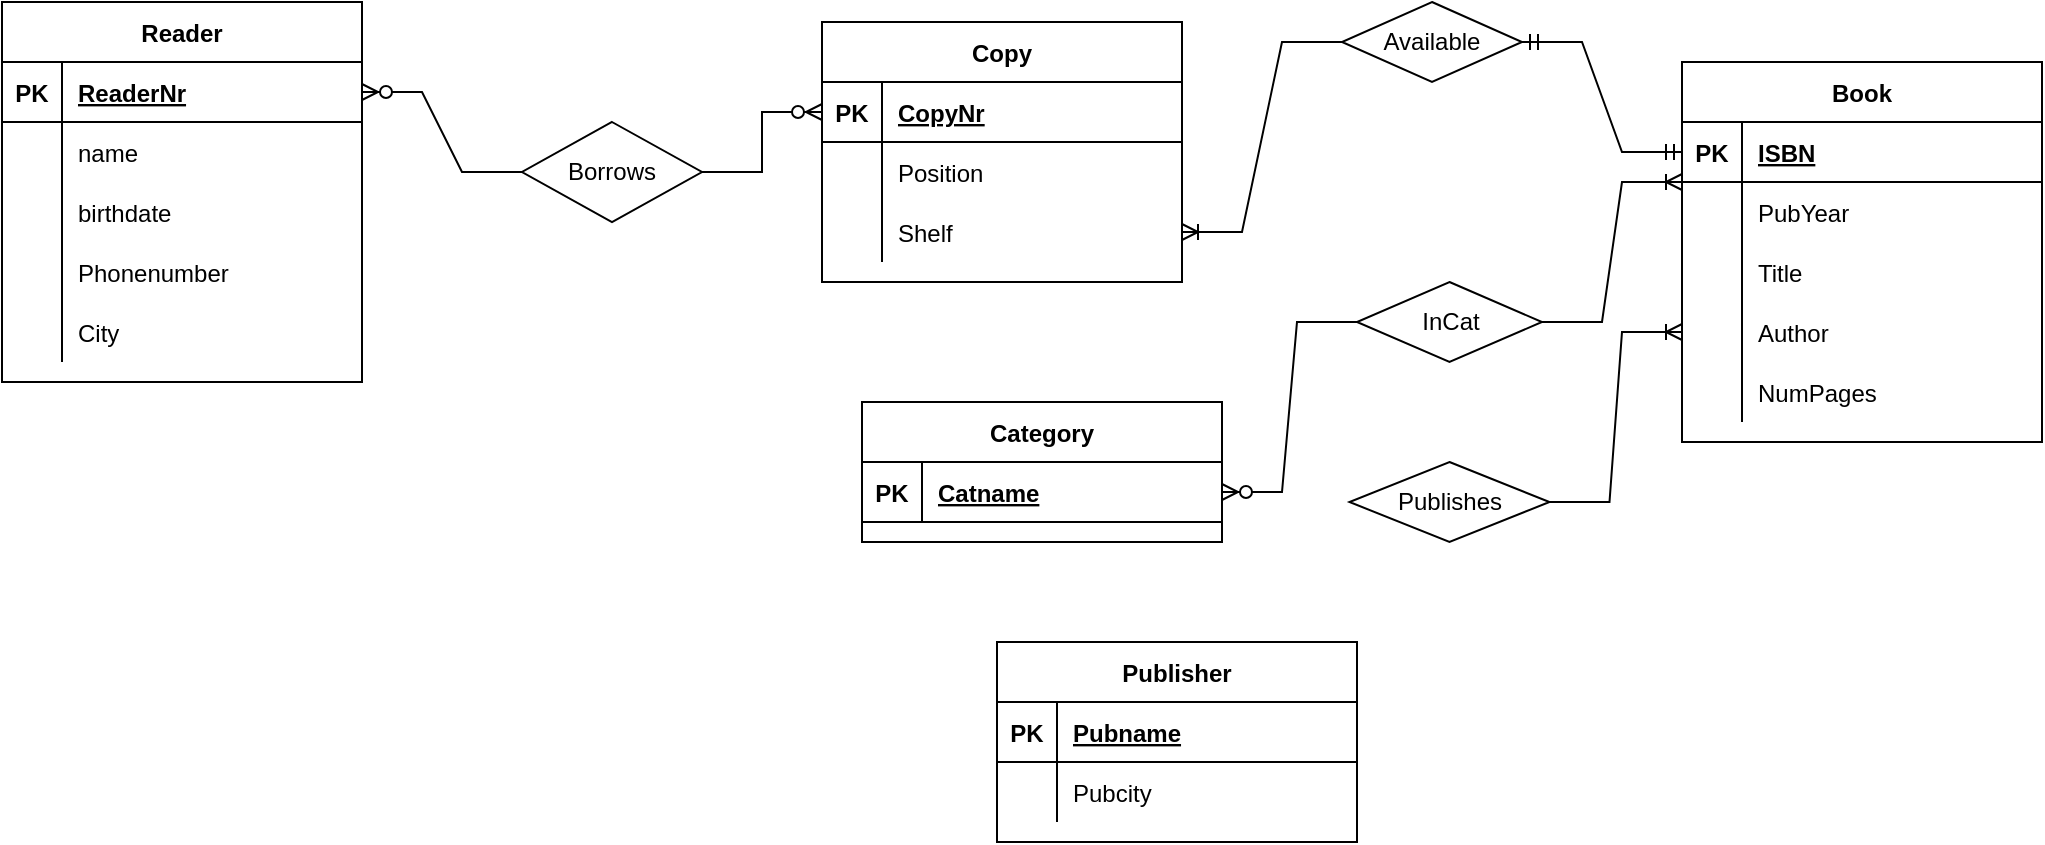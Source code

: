 <mxfile version="16.6.4" type="github">
  <diagram id="YbDaTzTtD6lh9NlxWubb" name="Page-1">
    <mxGraphModel dx="1038" dy="579" grid="1" gridSize="10" guides="1" tooltips="1" connect="1" arrows="1" fold="1" page="1" pageScale="1" pageWidth="1100" pageHeight="850" math="0" shadow="0">
      <root>
        <mxCell id="0" />
        <mxCell id="1" parent="0" />
        <mxCell id="0ZqZkq0Nvg_SHsVVWNpd-1" value="Reader" style="shape=table;startSize=30;container=1;collapsible=1;childLayout=tableLayout;fixedRows=1;rowLines=0;fontStyle=1;align=center;resizeLast=1;" parent="1" vertex="1">
          <mxGeometry x="50" y="120" width="180" height="190" as="geometry" />
        </mxCell>
        <mxCell id="0ZqZkq0Nvg_SHsVVWNpd-2" value="" style="shape=tableRow;horizontal=0;startSize=0;swimlaneHead=0;swimlaneBody=0;fillColor=none;collapsible=0;dropTarget=0;points=[[0,0.5],[1,0.5]];portConstraint=eastwest;top=0;left=0;right=0;bottom=1;" parent="0ZqZkq0Nvg_SHsVVWNpd-1" vertex="1">
          <mxGeometry y="30" width="180" height="30" as="geometry" />
        </mxCell>
        <mxCell id="0ZqZkq0Nvg_SHsVVWNpd-3" value="PK" style="shape=partialRectangle;connectable=0;fillColor=none;top=0;left=0;bottom=0;right=0;fontStyle=1;overflow=hidden;" parent="0ZqZkq0Nvg_SHsVVWNpd-2" vertex="1">
          <mxGeometry width="30" height="30" as="geometry">
            <mxRectangle width="30" height="30" as="alternateBounds" />
          </mxGeometry>
        </mxCell>
        <mxCell id="0ZqZkq0Nvg_SHsVVWNpd-4" value="ReaderNr" style="shape=partialRectangle;connectable=0;fillColor=none;top=0;left=0;bottom=0;right=0;align=left;spacingLeft=6;fontStyle=5;overflow=hidden;" parent="0ZqZkq0Nvg_SHsVVWNpd-2" vertex="1">
          <mxGeometry x="30" width="150" height="30" as="geometry">
            <mxRectangle width="150" height="30" as="alternateBounds" />
          </mxGeometry>
        </mxCell>
        <mxCell id="0ZqZkq0Nvg_SHsVVWNpd-5" value="" style="shape=tableRow;horizontal=0;startSize=0;swimlaneHead=0;swimlaneBody=0;fillColor=none;collapsible=0;dropTarget=0;points=[[0,0.5],[1,0.5]];portConstraint=eastwest;top=0;left=0;right=0;bottom=0;" parent="0ZqZkq0Nvg_SHsVVWNpd-1" vertex="1">
          <mxGeometry y="60" width="180" height="30" as="geometry" />
        </mxCell>
        <mxCell id="0ZqZkq0Nvg_SHsVVWNpd-6" value="" style="shape=partialRectangle;connectable=0;fillColor=none;top=0;left=0;bottom=0;right=0;editable=1;overflow=hidden;" parent="0ZqZkq0Nvg_SHsVVWNpd-5" vertex="1">
          <mxGeometry width="30" height="30" as="geometry">
            <mxRectangle width="30" height="30" as="alternateBounds" />
          </mxGeometry>
        </mxCell>
        <mxCell id="0ZqZkq0Nvg_SHsVVWNpd-7" value="name" style="shape=partialRectangle;connectable=0;fillColor=none;top=0;left=0;bottom=0;right=0;align=left;spacingLeft=6;overflow=hidden;" parent="0ZqZkq0Nvg_SHsVVWNpd-5" vertex="1">
          <mxGeometry x="30" width="150" height="30" as="geometry">
            <mxRectangle width="150" height="30" as="alternateBounds" />
          </mxGeometry>
        </mxCell>
        <mxCell id="0ZqZkq0Nvg_SHsVVWNpd-8" value="" style="shape=tableRow;horizontal=0;startSize=0;swimlaneHead=0;swimlaneBody=0;fillColor=none;collapsible=0;dropTarget=0;points=[[0,0.5],[1,0.5]];portConstraint=eastwest;top=0;left=0;right=0;bottom=0;" parent="0ZqZkq0Nvg_SHsVVWNpd-1" vertex="1">
          <mxGeometry y="90" width="180" height="30" as="geometry" />
        </mxCell>
        <mxCell id="0ZqZkq0Nvg_SHsVVWNpd-9" value="" style="shape=partialRectangle;connectable=0;fillColor=none;top=0;left=0;bottom=0;right=0;editable=1;overflow=hidden;" parent="0ZqZkq0Nvg_SHsVVWNpd-8" vertex="1">
          <mxGeometry width="30" height="30" as="geometry">
            <mxRectangle width="30" height="30" as="alternateBounds" />
          </mxGeometry>
        </mxCell>
        <mxCell id="0ZqZkq0Nvg_SHsVVWNpd-10" value="birthdate" style="shape=partialRectangle;connectable=0;fillColor=none;top=0;left=0;bottom=0;right=0;align=left;spacingLeft=6;overflow=hidden;" parent="0ZqZkq0Nvg_SHsVVWNpd-8" vertex="1">
          <mxGeometry x="30" width="150" height="30" as="geometry">
            <mxRectangle width="150" height="30" as="alternateBounds" />
          </mxGeometry>
        </mxCell>
        <mxCell id="0ZqZkq0Nvg_SHsVVWNpd-11" value="" style="shape=tableRow;horizontal=0;startSize=0;swimlaneHead=0;swimlaneBody=0;fillColor=none;collapsible=0;dropTarget=0;points=[[0,0.5],[1,0.5]];portConstraint=eastwest;top=0;left=0;right=0;bottom=0;" parent="0ZqZkq0Nvg_SHsVVWNpd-1" vertex="1">
          <mxGeometry y="120" width="180" height="30" as="geometry" />
        </mxCell>
        <mxCell id="0ZqZkq0Nvg_SHsVVWNpd-12" value="" style="shape=partialRectangle;connectable=0;fillColor=none;top=0;left=0;bottom=0;right=0;editable=1;overflow=hidden;" parent="0ZqZkq0Nvg_SHsVVWNpd-11" vertex="1">
          <mxGeometry width="30" height="30" as="geometry">
            <mxRectangle width="30" height="30" as="alternateBounds" />
          </mxGeometry>
        </mxCell>
        <mxCell id="0ZqZkq0Nvg_SHsVVWNpd-13" value="Phonenumber" style="shape=partialRectangle;connectable=0;fillColor=none;top=0;left=0;bottom=0;right=0;align=left;spacingLeft=6;overflow=hidden;" parent="0ZqZkq0Nvg_SHsVVWNpd-11" vertex="1">
          <mxGeometry x="30" width="150" height="30" as="geometry">
            <mxRectangle width="150" height="30" as="alternateBounds" />
          </mxGeometry>
        </mxCell>
        <mxCell id="0ZqZkq0Nvg_SHsVVWNpd-14" value="" style="shape=tableRow;horizontal=0;startSize=0;swimlaneHead=0;swimlaneBody=0;fillColor=none;collapsible=0;dropTarget=0;points=[[0,0.5],[1,0.5]];portConstraint=eastwest;top=0;left=0;right=0;bottom=0;" parent="0ZqZkq0Nvg_SHsVVWNpd-1" vertex="1">
          <mxGeometry y="150" width="180" height="30" as="geometry" />
        </mxCell>
        <mxCell id="0ZqZkq0Nvg_SHsVVWNpd-15" value="" style="shape=partialRectangle;connectable=0;fillColor=none;top=0;left=0;bottom=0;right=0;editable=1;overflow=hidden;" parent="0ZqZkq0Nvg_SHsVVWNpd-14" vertex="1">
          <mxGeometry width="30" height="30" as="geometry">
            <mxRectangle width="30" height="30" as="alternateBounds" />
          </mxGeometry>
        </mxCell>
        <mxCell id="0ZqZkq0Nvg_SHsVVWNpd-16" value="City" style="shape=partialRectangle;connectable=0;fillColor=none;top=0;left=0;bottom=0;right=0;align=left;spacingLeft=6;overflow=hidden;" parent="0ZqZkq0Nvg_SHsVVWNpd-14" vertex="1">
          <mxGeometry x="30" width="150" height="30" as="geometry">
            <mxRectangle width="150" height="30" as="alternateBounds" />
          </mxGeometry>
        </mxCell>
        <mxCell id="M9fYzgAi6AkfqWo1RV2u-1" value="Copy" style="shape=table;startSize=30;container=1;collapsible=1;childLayout=tableLayout;fixedRows=1;rowLines=0;fontStyle=1;align=center;resizeLast=1;" vertex="1" parent="1">
          <mxGeometry x="460" y="130" width="180" height="130" as="geometry" />
        </mxCell>
        <mxCell id="M9fYzgAi6AkfqWo1RV2u-2" value="" style="shape=tableRow;horizontal=0;startSize=0;swimlaneHead=0;swimlaneBody=0;fillColor=none;collapsible=0;dropTarget=0;points=[[0,0.5],[1,0.5]];portConstraint=eastwest;top=0;left=0;right=0;bottom=1;" vertex="1" parent="M9fYzgAi6AkfqWo1RV2u-1">
          <mxGeometry y="30" width="180" height="30" as="geometry" />
        </mxCell>
        <mxCell id="M9fYzgAi6AkfqWo1RV2u-3" value="PK" style="shape=partialRectangle;connectable=0;fillColor=none;top=0;left=0;bottom=0;right=0;fontStyle=1;overflow=hidden;" vertex="1" parent="M9fYzgAi6AkfqWo1RV2u-2">
          <mxGeometry width="30" height="30" as="geometry">
            <mxRectangle width="30" height="30" as="alternateBounds" />
          </mxGeometry>
        </mxCell>
        <mxCell id="M9fYzgAi6AkfqWo1RV2u-4" value="CopyNr" style="shape=partialRectangle;connectable=0;fillColor=none;top=0;left=0;bottom=0;right=0;align=left;spacingLeft=6;fontStyle=5;overflow=hidden;" vertex="1" parent="M9fYzgAi6AkfqWo1RV2u-2">
          <mxGeometry x="30" width="150" height="30" as="geometry">
            <mxRectangle width="150" height="30" as="alternateBounds" />
          </mxGeometry>
        </mxCell>
        <mxCell id="M9fYzgAi6AkfqWo1RV2u-5" value="" style="shape=tableRow;horizontal=0;startSize=0;swimlaneHead=0;swimlaneBody=0;fillColor=none;collapsible=0;dropTarget=0;points=[[0,0.5],[1,0.5]];portConstraint=eastwest;top=0;left=0;right=0;bottom=0;" vertex="1" parent="M9fYzgAi6AkfqWo1RV2u-1">
          <mxGeometry y="60" width="180" height="30" as="geometry" />
        </mxCell>
        <mxCell id="M9fYzgAi6AkfqWo1RV2u-6" value="" style="shape=partialRectangle;connectable=0;fillColor=none;top=0;left=0;bottom=0;right=0;editable=1;overflow=hidden;" vertex="1" parent="M9fYzgAi6AkfqWo1RV2u-5">
          <mxGeometry width="30" height="30" as="geometry">
            <mxRectangle width="30" height="30" as="alternateBounds" />
          </mxGeometry>
        </mxCell>
        <mxCell id="M9fYzgAi6AkfqWo1RV2u-7" value="Position" style="shape=partialRectangle;connectable=0;fillColor=none;top=0;left=0;bottom=0;right=0;align=left;spacingLeft=6;overflow=hidden;" vertex="1" parent="M9fYzgAi6AkfqWo1RV2u-5">
          <mxGeometry x="30" width="150" height="30" as="geometry">
            <mxRectangle width="150" height="30" as="alternateBounds" />
          </mxGeometry>
        </mxCell>
        <mxCell id="M9fYzgAi6AkfqWo1RV2u-8" value="" style="shape=tableRow;horizontal=0;startSize=0;swimlaneHead=0;swimlaneBody=0;fillColor=none;collapsible=0;dropTarget=0;points=[[0,0.5],[1,0.5]];portConstraint=eastwest;top=0;left=0;right=0;bottom=0;" vertex="1" parent="M9fYzgAi6AkfqWo1RV2u-1">
          <mxGeometry y="90" width="180" height="30" as="geometry" />
        </mxCell>
        <mxCell id="M9fYzgAi6AkfqWo1RV2u-9" value="" style="shape=partialRectangle;connectable=0;fillColor=none;top=0;left=0;bottom=0;right=0;editable=1;overflow=hidden;" vertex="1" parent="M9fYzgAi6AkfqWo1RV2u-8">
          <mxGeometry width="30" height="30" as="geometry">
            <mxRectangle width="30" height="30" as="alternateBounds" />
          </mxGeometry>
        </mxCell>
        <mxCell id="M9fYzgAi6AkfqWo1RV2u-10" value="Shelf" style="shape=partialRectangle;connectable=0;fillColor=none;top=0;left=0;bottom=0;right=0;align=left;spacingLeft=6;overflow=hidden;" vertex="1" parent="M9fYzgAi6AkfqWo1RV2u-8">
          <mxGeometry x="30" width="150" height="30" as="geometry">
            <mxRectangle width="150" height="30" as="alternateBounds" />
          </mxGeometry>
        </mxCell>
        <mxCell id="M9fYzgAi6AkfqWo1RV2u-14" value="Book" style="shape=table;startSize=30;container=1;collapsible=1;childLayout=tableLayout;fixedRows=1;rowLines=0;fontStyle=1;align=center;resizeLast=1;" vertex="1" parent="1">
          <mxGeometry x="890" y="150" width="180" height="190" as="geometry" />
        </mxCell>
        <mxCell id="M9fYzgAi6AkfqWo1RV2u-15" value="" style="shape=tableRow;horizontal=0;startSize=0;swimlaneHead=0;swimlaneBody=0;fillColor=none;collapsible=0;dropTarget=0;points=[[0,0.5],[1,0.5]];portConstraint=eastwest;top=0;left=0;right=0;bottom=1;" vertex="1" parent="M9fYzgAi6AkfqWo1RV2u-14">
          <mxGeometry y="30" width="180" height="30" as="geometry" />
        </mxCell>
        <mxCell id="M9fYzgAi6AkfqWo1RV2u-16" value="PK" style="shape=partialRectangle;connectable=0;fillColor=none;top=0;left=0;bottom=0;right=0;fontStyle=1;overflow=hidden;" vertex="1" parent="M9fYzgAi6AkfqWo1RV2u-15">
          <mxGeometry width="30" height="30" as="geometry">
            <mxRectangle width="30" height="30" as="alternateBounds" />
          </mxGeometry>
        </mxCell>
        <mxCell id="M9fYzgAi6AkfqWo1RV2u-17" value="ISBN" style="shape=partialRectangle;connectable=0;fillColor=none;top=0;left=0;bottom=0;right=0;align=left;spacingLeft=6;fontStyle=5;overflow=hidden;" vertex="1" parent="M9fYzgAi6AkfqWo1RV2u-15">
          <mxGeometry x="30" width="150" height="30" as="geometry">
            <mxRectangle width="150" height="30" as="alternateBounds" />
          </mxGeometry>
        </mxCell>
        <mxCell id="M9fYzgAi6AkfqWo1RV2u-18" value="" style="shape=tableRow;horizontal=0;startSize=0;swimlaneHead=0;swimlaneBody=0;fillColor=none;collapsible=0;dropTarget=0;points=[[0,0.5],[1,0.5]];portConstraint=eastwest;top=0;left=0;right=0;bottom=0;" vertex="1" parent="M9fYzgAi6AkfqWo1RV2u-14">
          <mxGeometry y="60" width="180" height="30" as="geometry" />
        </mxCell>
        <mxCell id="M9fYzgAi6AkfqWo1RV2u-19" value="" style="shape=partialRectangle;connectable=0;fillColor=none;top=0;left=0;bottom=0;right=0;editable=1;overflow=hidden;" vertex="1" parent="M9fYzgAi6AkfqWo1RV2u-18">
          <mxGeometry width="30" height="30" as="geometry">
            <mxRectangle width="30" height="30" as="alternateBounds" />
          </mxGeometry>
        </mxCell>
        <mxCell id="M9fYzgAi6AkfqWo1RV2u-20" value="PubYear" style="shape=partialRectangle;connectable=0;fillColor=none;top=0;left=0;bottom=0;right=0;align=left;spacingLeft=6;overflow=hidden;" vertex="1" parent="M9fYzgAi6AkfqWo1RV2u-18">
          <mxGeometry x="30" width="150" height="30" as="geometry">
            <mxRectangle width="150" height="30" as="alternateBounds" />
          </mxGeometry>
        </mxCell>
        <mxCell id="M9fYzgAi6AkfqWo1RV2u-21" value="" style="shape=tableRow;horizontal=0;startSize=0;swimlaneHead=0;swimlaneBody=0;fillColor=none;collapsible=0;dropTarget=0;points=[[0,0.5],[1,0.5]];portConstraint=eastwest;top=0;left=0;right=0;bottom=0;" vertex="1" parent="M9fYzgAi6AkfqWo1RV2u-14">
          <mxGeometry y="90" width="180" height="30" as="geometry" />
        </mxCell>
        <mxCell id="M9fYzgAi6AkfqWo1RV2u-22" value="" style="shape=partialRectangle;connectable=0;fillColor=none;top=0;left=0;bottom=0;right=0;editable=1;overflow=hidden;" vertex="1" parent="M9fYzgAi6AkfqWo1RV2u-21">
          <mxGeometry width="30" height="30" as="geometry">
            <mxRectangle width="30" height="30" as="alternateBounds" />
          </mxGeometry>
        </mxCell>
        <mxCell id="M9fYzgAi6AkfqWo1RV2u-23" value="Title" style="shape=partialRectangle;connectable=0;fillColor=none;top=0;left=0;bottom=0;right=0;align=left;spacingLeft=6;overflow=hidden;" vertex="1" parent="M9fYzgAi6AkfqWo1RV2u-21">
          <mxGeometry x="30" width="150" height="30" as="geometry">
            <mxRectangle width="150" height="30" as="alternateBounds" />
          </mxGeometry>
        </mxCell>
        <mxCell id="M9fYzgAi6AkfqWo1RV2u-24" value="" style="shape=tableRow;horizontal=0;startSize=0;swimlaneHead=0;swimlaneBody=0;fillColor=none;collapsible=0;dropTarget=0;points=[[0,0.5],[1,0.5]];portConstraint=eastwest;top=0;left=0;right=0;bottom=0;" vertex="1" parent="M9fYzgAi6AkfqWo1RV2u-14">
          <mxGeometry y="120" width="180" height="30" as="geometry" />
        </mxCell>
        <mxCell id="M9fYzgAi6AkfqWo1RV2u-25" value="" style="shape=partialRectangle;connectable=0;fillColor=none;top=0;left=0;bottom=0;right=0;editable=1;overflow=hidden;" vertex="1" parent="M9fYzgAi6AkfqWo1RV2u-24">
          <mxGeometry width="30" height="30" as="geometry">
            <mxRectangle width="30" height="30" as="alternateBounds" />
          </mxGeometry>
        </mxCell>
        <mxCell id="M9fYzgAi6AkfqWo1RV2u-26" value="Author" style="shape=partialRectangle;connectable=0;fillColor=none;top=0;left=0;bottom=0;right=0;align=left;spacingLeft=6;overflow=hidden;" vertex="1" parent="M9fYzgAi6AkfqWo1RV2u-24">
          <mxGeometry x="30" width="150" height="30" as="geometry">
            <mxRectangle width="150" height="30" as="alternateBounds" />
          </mxGeometry>
        </mxCell>
        <mxCell id="M9fYzgAi6AkfqWo1RV2u-27" value="" style="shape=tableRow;horizontal=0;startSize=0;swimlaneHead=0;swimlaneBody=0;fillColor=none;collapsible=0;dropTarget=0;points=[[0,0.5],[1,0.5]];portConstraint=eastwest;top=0;left=0;right=0;bottom=0;" vertex="1" parent="M9fYzgAi6AkfqWo1RV2u-14">
          <mxGeometry y="150" width="180" height="30" as="geometry" />
        </mxCell>
        <mxCell id="M9fYzgAi6AkfqWo1RV2u-28" value="" style="shape=partialRectangle;connectable=0;fillColor=none;top=0;left=0;bottom=0;right=0;editable=1;overflow=hidden;" vertex="1" parent="M9fYzgAi6AkfqWo1RV2u-27">
          <mxGeometry width="30" height="30" as="geometry">
            <mxRectangle width="30" height="30" as="alternateBounds" />
          </mxGeometry>
        </mxCell>
        <mxCell id="M9fYzgAi6AkfqWo1RV2u-29" value="NumPages" style="shape=partialRectangle;connectable=0;fillColor=none;top=0;left=0;bottom=0;right=0;align=left;spacingLeft=6;overflow=hidden;" vertex="1" parent="M9fYzgAi6AkfqWo1RV2u-27">
          <mxGeometry x="30" width="150" height="30" as="geometry">
            <mxRectangle width="150" height="30" as="alternateBounds" />
          </mxGeometry>
        </mxCell>
        <mxCell id="M9fYzgAi6AkfqWo1RV2u-30" value="Category" style="shape=table;startSize=30;container=1;collapsible=1;childLayout=tableLayout;fixedRows=1;rowLines=0;fontStyle=1;align=center;resizeLast=1;" vertex="1" parent="1">
          <mxGeometry x="480" y="320" width="180" height="70" as="geometry" />
        </mxCell>
        <mxCell id="M9fYzgAi6AkfqWo1RV2u-31" value="" style="shape=tableRow;horizontal=0;startSize=0;swimlaneHead=0;swimlaneBody=0;fillColor=none;collapsible=0;dropTarget=0;points=[[0,0.5],[1,0.5]];portConstraint=eastwest;top=0;left=0;right=0;bottom=1;" vertex="1" parent="M9fYzgAi6AkfqWo1RV2u-30">
          <mxGeometry y="30" width="180" height="30" as="geometry" />
        </mxCell>
        <mxCell id="M9fYzgAi6AkfqWo1RV2u-32" value="PK" style="shape=partialRectangle;connectable=0;fillColor=none;top=0;left=0;bottom=0;right=0;fontStyle=1;overflow=hidden;" vertex="1" parent="M9fYzgAi6AkfqWo1RV2u-31">
          <mxGeometry width="30" height="30" as="geometry">
            <mxRectangle width="30" height="30" as="alternateBounds" />
          </mxGeometry>
        </mxCell>
        <mxCell id="M9fYzgAi6AkfqWo1RV2u-33" value="Catname" style="shape=partialRectangle;connectable=0;fillColor=none;top=0;left=0;bottom=0;right=0;align=left;spacingLeft=6;fontStyle=5;overflow=hidden;" vertex="1" parent="M9fYzgAi6AkfqWo1RV2u-31">
          <mxGeometry x="30" width="150" height="30" as="geometry">
            <mxRectangle width="150" height="30" as="alternateBounds" />
          </mxGeometry>
        </mxCell>
        <mxCell id="M9fYzgAi6AkfqWo1RV2u-43" value="Publisher" style="shape=table;startSize=30;container=1;collapsible=1;childLayout=tableLayout;fixedRows=1;rowLines=0;fontStyle=1;align=center;resizeLast=1;" vertex="1" parent="1">
          <mxGeometry x="547.5" y="440" width="180" height="100" as="geometry" />
        </mxCell>
        <mxCell id="M9fYzgAi6AkfqWo1RV2u-44" value="" style="shape=tableRow;horizontal=0;startSize=0;swimlaneHead=0;swimlaneBody=0;fillColor=none;collapsible=0;dropTarget=0;points=[[0,0.5],[1,0.5]];portConstraint=eastwest;top=0;left=0;right=0;bottom=1;" vertex="1" parent="M9fYzgAi6AkfqWo1RV2u-43">
          <mxGeometry y="30" width="180" height="30" as="geometry" />
        </mxCell>
        <mxCell id="M9fYzgAi6AkfqWo1RV2u-45" value="PK" style="shape=partialRectangle;connectable=0;fillColor=none;top=0;left=0;bottom=0;right=0;fontStyle=1;overflow=hidden;" vertex="1" parent="M9fYzgAi6AkfqWo1RV2u-44">
          <mxGeometry width="30" height="30" as="geometry">
            <mxRectangle width="30" height="30" as="alternateBounds" />
          </mxGeometry>
        </mxCell>
        <mxCell id="M9fYzgAi6AkfqWo1RV2u-46" value="Pubname" style="shape=partialRectangle;connectable=0;fillColor=none;top=0;left=0;bottom=0;right=0;align=left;spacingLeft=6;fontStyle=5;overflow=hidden;" vertex="1" parent="M9fYzgAi6AkfqWo1RV2u-44">
          <mxGeometry x="30" width="150" height="30" as="geometry">
            <mxRectangle width="150" height="30" as="alternateBounds" />
          </mxGeometry>
        </mxCell>
        <mxCell id="M9fYzgAi6AkfqWo1RV2u-47" value="" style="shape=tableRow;horizontal=0;startSize=0;swimlaneHead=0;swimlaneBody=0;fillColor=none;collapsible=0;dropTarget=0;points=[[0,0.5],[1,0.5]];portConstraint=eastwest;top=0;left=0;right=0;bottom=0;" vertex="1" parent="M9fYzgAi6AkfqWo1RV2u-43">
          <mxGeometry y="60" width="180" height="30" as="geometry" />
        </mxCell>
        <mxCell id="M9fYzgAi6AkfqWo1RV2u-48" value="" style="shape=partialRectangle;connectable=0;fillColor=none;top=0;left=0;bottom=0;right=0;editable=1;overflow=hidden;" vertex="1" parent="M9fYzgAi6AkfqWo1RV2u-47">
          <mxGeometry width="30" height="30" as="geometry">
            <mxRectangle width="30" height="30" as="alternateBounds" />
          </mxGeometry>
        </mxCell>
        <mxCell id="M9fYzgAi6AkfqWo1RV2u-49" value="Pubcity" style="shape=partialRectangle;connectable=0;fillColor=none;top=0;left=0;bottom=0;right=0;align=left;spacingLeft=6;overflow=hidden;" vertex="1" parent="M9fYzgAi6AkfqWo1RV2u-47">
          <mxGeometry x="30" width="150" height="30" as="geometry">
            <mxRectangle width="150" height="30" as="alternateBounds" />
          </mxGeometry>
        </mxCell>
        <mxCell id="M9fYzgAi6AkfqWo1RV2u-56" value="Borrows" style="shape=rhombus;perimeter=rhombusPerimeter;whiteSpace=wrap;html=1;align=center;" vertex="1" parent="1">
          <mxGeometry x="310" y="180" width="90" height="50" as="geometry" />
        </mxCell>
        <mxCell id="M9fYzgAi6AkfqWo1RV2u-57" value="" style="edgeStyle=entityRelationEdgeStyle;fontSize=12;html=1;endArrow=ERzeroToMany;endFill=1;rounded=0;exitX=0;exitY=0.5;exitDx=0;exitDy=0;entryX=1;entryY=0.5;entryDx=0;entryDy=0;" edge="1" parent="1" source="M9fYzgAi6AkfqWo1RV2u-56" target="0ZqZkq0Nvg_SHsVVWNpd-2">
          <mxGeometry width="100" height="100" relative="1" as="geometry">
            <mxPoint x="270" y="270" as="sourcePoint" />
            <mxPoint x="370" y="170" as="targetPoint" />
          </mxGeometry>
        </mxCell>
        <mxCell id="M9fYzgAi6AkfqWo1RV2u-58" value="" style="edgeStyle=entityRelationEdgeStyle;fontSize=12;html=1;endArrow=ERzeroToMany;endFill=1;rounded=0;exitX=1;exitY=0.5;exitDx=0;exitDy=0;entryX=0;entryY=0.5;entryDx=0;entryDy=0;" edge="1" parent="1" source="M9fYzgAi6AkfqWo1RV2u-56" target="M9fYzgAi6AkfqWo1RV2u-2">
          <mxGeometry width="100" height="100" relative="1" as="geometry">
            <mxPoint x="270" y="270" as="sourcePoint" />
            <mxPoint x="370" y="170" as="targetPoint" />
          </mxGeometry>
        </mxCell>
        <mxCell id="M9fYzgAi6AkfqWo1RV2u-59" value="Available" style="shape=rhombus;perimeter=rhombusPerimeter;whiteSpace=wrap;html=1;align=center;" vertex="1" parent="1">
          <mxGeometry x="720" y="120" width="90" height="40" as="geometry" />
        </mxCell>
        <mxCell id="M9fYzgAi6AkfqWo1RV2u-60" value="" style="edgeStyle=entityRelationEdgeStyle;fontSize=12;html=1;endArrow=ERoneToMany;rounded=0;entryX=1;entryY=0.5;entryDx=0;entryDy=0;exitX=0;exitY=0.5;exitDx=0;exitDy=0;" edge="1" parent="1" source="M9fYzgAi6AkfqWo1RV2u-59" target="M9fYzgAi6AkfqWo1RV2u-8">
          <mxGeometry width="100" height="100" relative="1" as="geometry">
            <mxPoint x="640" y="360" as="sourcePoint" />
            <mxPoint x="740" y="260" as="targetPoint" />
          </mxGeometry>
        </mxCell>
        <mxCell id="M9fYzgAi6AkfqWo1RV2u-62" value="" style="edgeStyle=entityRelationEdgeStyle;fontSize=12;html=1;endArrow=ERmandOne;startArrow=ERmandOne;rounded=0;exitX=1;exitY=0.5;exitDx=0;exitDy=0;" edge="1" parent="1" source="M9fYzgAi6AkfqWo1RV2u-59" target="M9fYzgAi6AkfqWo1RV2u-15">
          <mxGeometry width="100" height="100" relative="1" as="geometry">
            <mxPoint x="710" y="440" as="sourcePoint" />
            <mxPoint x="810" y="340" as="targetPoint" />
          </mxGeometry>
        </mxCell>
        <mxCell id="M9fYzgAi6AkfqWo1RV2u-63" value="InCat" style="shape=rhombus;perimeter=rhombusPerimeter;whiteSpace=wrap;html=1;align=center;" vertex="1" parent="1">
          <mxGeometry x="727.5" y="260" width="92.5" height="40" as="geometry" />
        </mxCell>
        <mxCell id="M9fYzgAi6AkfqWo1RV2u-64" value="" style="edgeStyle=entityRelationEdgeStyle;fontSize=12;html=1;endArrow=ERoneToMany;rounded=0;entryX=0;entryY=0;entryDx=0;entryDy=0;entryPerimeter=0;exitX=1;exitY=0.5;exitDx=0;exitDy=0;" edge="1" parent="1" source="M9fYzgAi6AkfqWo1RV2u-63" target="M9fYzgAi6AkfqWo1RV2u-18">
          <mxGeometry width="100" height="100" relative="1" as="geometry">
            <mxPoint x="720" y="410" as="sourcePoint" />
            <mxPoint x="820" y="310" as="targetPoint" />
          </mxGeometry>
        </mxCell>
        <mxCell id="M9fYzgAi6AkfqWo1RV2u-65" value="" style="edgeStyle=entityRelationEdgeStyle;fontSize=12;html=1;endArrow=ERzeroToMany;endFill=1;rounded=0;entryX=1;entryY=0.5;entryDx=0;entryDy=0;exitX=0;exitY=0.5;exitDx=0;exitDy=0;" edge="1" parent="1" source="M9fYzgAi6AkfqWo1RV2u-63" target="M9fYzgAi6AkfqWo1RV2u-31">
          <mxGeometry width="100" height="100" relative="1" as="geometry">
            <mxPoint x="720" y="410" as="sourcePoint" />
            <mxPoint x="820" y="310" as="targetPoint" />
          </mxGeometry>
        </mxCell>
        <mxCell id="M9fYzgAi6AkfqWo1RV2u-66" value="Publishes" style="shape=rhombus;perimeter=rhombusPerimeter;whiteSpace=wrap;html=1;align=center;" vertex="1" parent="1">
          <mxGeometry x="723.75" y="350" width="100" height="40" as="geometry" />
        </mxCell>
        <mxCell id="M9fYzgAi6AkfqWo1RV2u-67" value="" style="edgeStyle=entityRelationEdgeStyle;fontSize=12;html=1;endArrow=ERoneToMany;rounded=0;exitX=1;exitY=0.5;exitDx=0;exitDy=0;entryX=0;entryY=0.5;entryDx=0;entryDy=0;" edge="1" parent="1" source="M9fYzgAi6AkfqWo1RV2u-66" target="M9fYzgAi6AkfqWo1RV2u-24">
          <mxGeometry width="100" height="100" relative="1" as="geometry">
            <mxPoint x="720" y="410" as="sourcePoint" />
            <mxPoint x="820" y="310" as="targetPoint" />
          </mxGeometry>
        </mxCell>
      </root>
    </mxGraphModel>
  </diagram>
</mxfile>
